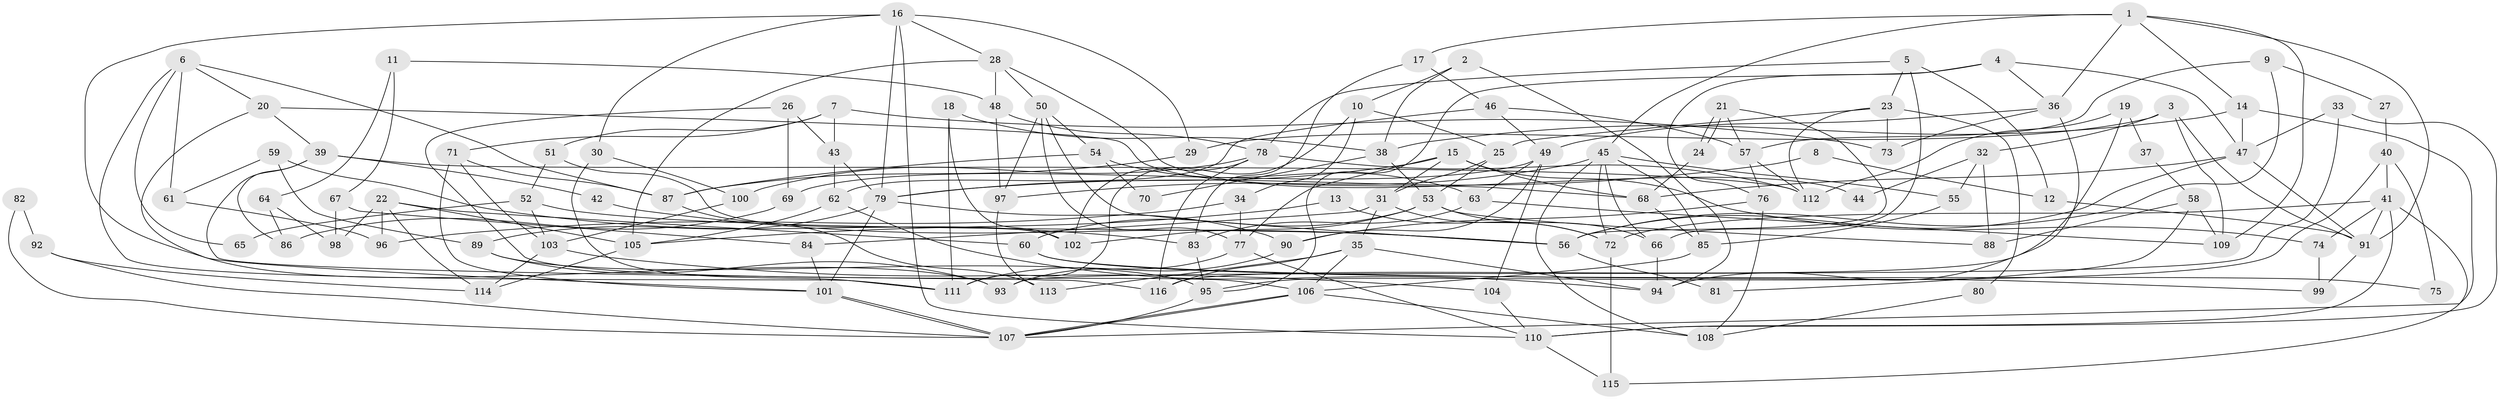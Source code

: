 // Generated by graph-tools (version 1.1) at 2025/26/03/09/25 03:26:19]
// undirected, 116 vertices, 232 edges
graph export_dot {
graph [start="1"]
  node [color=gray90,style=filled];
  1;
  2;
  3;
  4;
  5;
  6;
  7;
  8;
  9;
  10;
  11;
  12;
  13;
  14;
  15;
  16;
  17;
  18;
  19;
  20;
  21;
  22;
  23;
  24;
  25;
  26;
  27;
  28;
  29;
  30;
  31;
  32;
  33;
  34;
  35;
  36;
  37;
  38;
  39;
  40;
  41;
  42;
  43;
  44;
  45;
  46;
  47;
  48;
  49;
  50;
  51;
  52;
  53;
  54;
  55;
  56;
  57;
  58;
  59;
  60;
  61;
  62;
  63;
  64;
  65;
  66;
  67;
  68;
  69;
  70;
  71;
  72;
  73;
  74;
  75;
  76;
  77;
  78;
  79;
  80;
  81;
  82;
  83;
  84;
  85;
  86;
  87;
  88;
  89;
  90;
  91;
  92;
  93;
  94;
  95;
  96;
  97;
  98;
  99;
  100;
  101;
  102;
  103;
  104;
  105;
  106;
  107;
  108;
  109;
  110;
  111;
  112;
  113;
  114;
  115;
  116;
  1 -- 17;
  1 -- 14;
  1 -- 36;
  1 -- 45;
  1 -- 91;
  1 -- 109;
  2 -- 94;
  2 -- 38;
  2 -- 10;
  3 -- 91;
  3 -- 109;
  3 -- 29;
  3 -- 32;
  4 -- 47;
  4 -- 95;
  4 -- 36;
  4 -- 76;
  5 -- 66;
  5 -- 78;
  5 -- 12;
  5 -- 23;
  6 -- 20;
  6 -- 87;
  6 -- 61;
  6 -- 65;
  6 -- 111;
  7 -- 73;
  7 -- 71;
  7 -- 43;
  7 -- 51;
  8 -- 79;
  8 -- 12;
  9 -- 57;
  9 -- 56;
  9 -- 27;
  10 -- 111;
  10 -- 25;
  10 -- 34;
  11 -- 64;
  11 -- 48;
  11 -- 67;
  12 -- 91;
  13 -- 72;
  13 -- 105;
  14 -- 47;
  14 -- 107;
  14 -- 38;
  15 -- 77;
  15 -- 68;
  15 -- 31;
  15 -- 74;
  15 -- 79;
  16 -- 30;
  16 -- 79;
  16 -- 28;
  16 -- 29;
  16 -- 93;
  16 -- 110;
  17 -- 83;
  17 -- 46;
  18 -- 38;
  18 -- 111;
  18 -- 102;
  19 -- 116;
  19 -- 112;
  19 -- 37;
  20 -- 101;
  20 -- 68;
  20 -- 39;
  21 -- 57;
  21 -- 24;
  21 -- 24;
  21 -- 56;
  22 -- 60;
  22 -- 96;
  22 -- 98;
  22 -- 105;
  22 -- 114;
  23 -- 25;
  23 -- 73;
  23 -- 80;
  23 -- 112;
  24 -- 68;
  25 -- 31;
  25 -- 53;
  26 -- 43;
  26 -- 106;
  26 -- 69;
  27 -- 40;
  28 -- 105;
  28 -- 44;
  28 -- 48;
  28 -- 50;
  29 -- 87;
  30 -- 111;
  30 -- 100;
  31 -- 72;
  31 -- 35;
  31 -- 84;
  32 -- 55;
  32 -- 44;
  32 -- 88;
  33 -- 110;
  33 -- 93;
  33 -- 47;
  34 -- 77;
  34 -- 96;
  35 -- 106;
  35 -- 94;
  35 -- 113;
  35 -- 116;
  36 -- 49;
  36 -- 73;
  36 -- 94;
  37 -- 58;
  38 -- 53;
  38 -- 70;
  39 -- 112;
  39 -- 42;
  39 -- 86;
  39 -- 116;
  40 -- 41;
  40 -- 95;
  40 -- 75;
  41 -- 115;
  41 -- 91;
  41 -- 72;
  41 -- 74;
  41 -- 110;
  42 -- 56;
  43 -- 79;
  43 -- 62;
  45 -- 97;
  45 -- 55;
  45 -- 66;
  45 -- 72;
  45 -- 85;
  45 -- 108;
  46 -- 62;
  46 -- 49;
  46 -- 57;
  47 -- 56;
  47 -- 68;
  47 -- 91;
  48 -- 78;
  48 -- 97;
  49 -- 104;
  49 -- 63;
  49 -- 69;
  49 -- 90;
  50 -- 56;
  50 -- 54;
  50 -- 77;
  50 -- 97;
  51 -- 102;
  51 -- 52;
  52 -- 103;
  52 -- 56;
  52 -- 65;
  53 -- 66;
  53 -- 60;
  53 -- 88;
  53 -- 102;
  54 -- 87;
  54 -- 63;
  54 -- 70;
  55 -- 85;
  56 -- 81;
  57 -- 112;
  57 -- 76;
  58 -- 88;
  58 -- 109;
  58 -- 81;
  59 -- 83;
  59 -- 89;
  59 -- 61;
  60 -- 99;
  60 -- 75;
  61 -- 96;
  62 -- 94;
  62 -- 105;
  63 -- 83;
  63 -- 109;
  64 -- 98;
  64 -- 86;
  66 -- 94;
  67 -- 84;
  67 -- 98;
  68 -- 85;
  69 -- 86;
  71 -- 101;
  71 -- 87;
  71 -- 103;
  72 -- 115;
  74 -- 99;
  76 -- 90;
  76 -- 108;
  77 -- 110;
  77 -- 93;
  78 -- 116;
  78 -- 102;
  78 -- 100;
  78 -- 112;
  79 -- 90;
  79 -- 89;
  79 -- 101;
  80 -- 108;
  82 -- 92;
  82 -- 107;
  83 -- 95;
  84 -- 101;
  85 -- 106;
  87 -- 113;
  89 -- 93;
  89 -- 95;
  90 -- 111;
  91 -- 99;
  92 -- 107;
  92 -- 114;
  95 -- 107;
  97 -- 113;
  100 -- 103;
  101 -- 107;
  101 -- 107;
  103 -- 114;
  103 -- 104;
  104 -- 110;
  105 -- 114;
  106 -- 108;
  106 -- 107;
  106 -- 107;
  110 -- 115;
}
